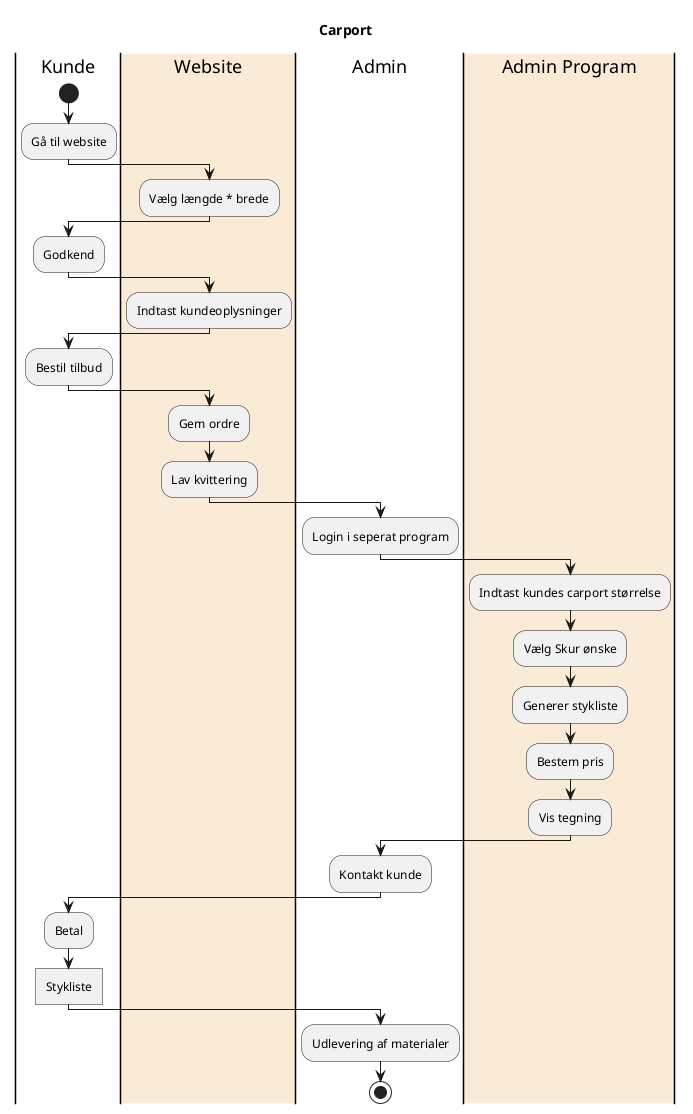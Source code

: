 @startuml
Title Carport
|Kunde|
start
:Gå til website;
|#antiqueWhite|Website|
:Vælg længde * brede;

|Kunde|
:Godkend;
|Website|
:Indtast kundeoplysninger;
|Kunde|
:Bestil tilbud;
|Website|
:Gem ordre;
:Lav kvittering;
|Admin|
:Login i seperat program;
|#antiqueWhite|Admin Program|
:Indtast kundes carport størrelse;
:Vælg Skur ønske;
:Generer stykliste;
:Bestem pris;
:Vis tegning;
|Admin|
:Kontakt kunde;
|Kunde|
:Betal;
|Kunde|
:Stykliste]
|Admin|
:Udlevering af materialer;

stop
@enduml